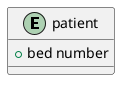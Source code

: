 /'

    EER model for Patient Assist Project - SYSDAT F25 

    Crow's Foot Notation:
        Type 	        Symbol
        
        Zero or One 	|o--
        Exactly One 	||--
        Zero or Many 	}o--
        One or Many 	}|--

'/

@startuml

entity patient {
    +bed number
}

/' 

    NOTES 
    
'/

@enduml

